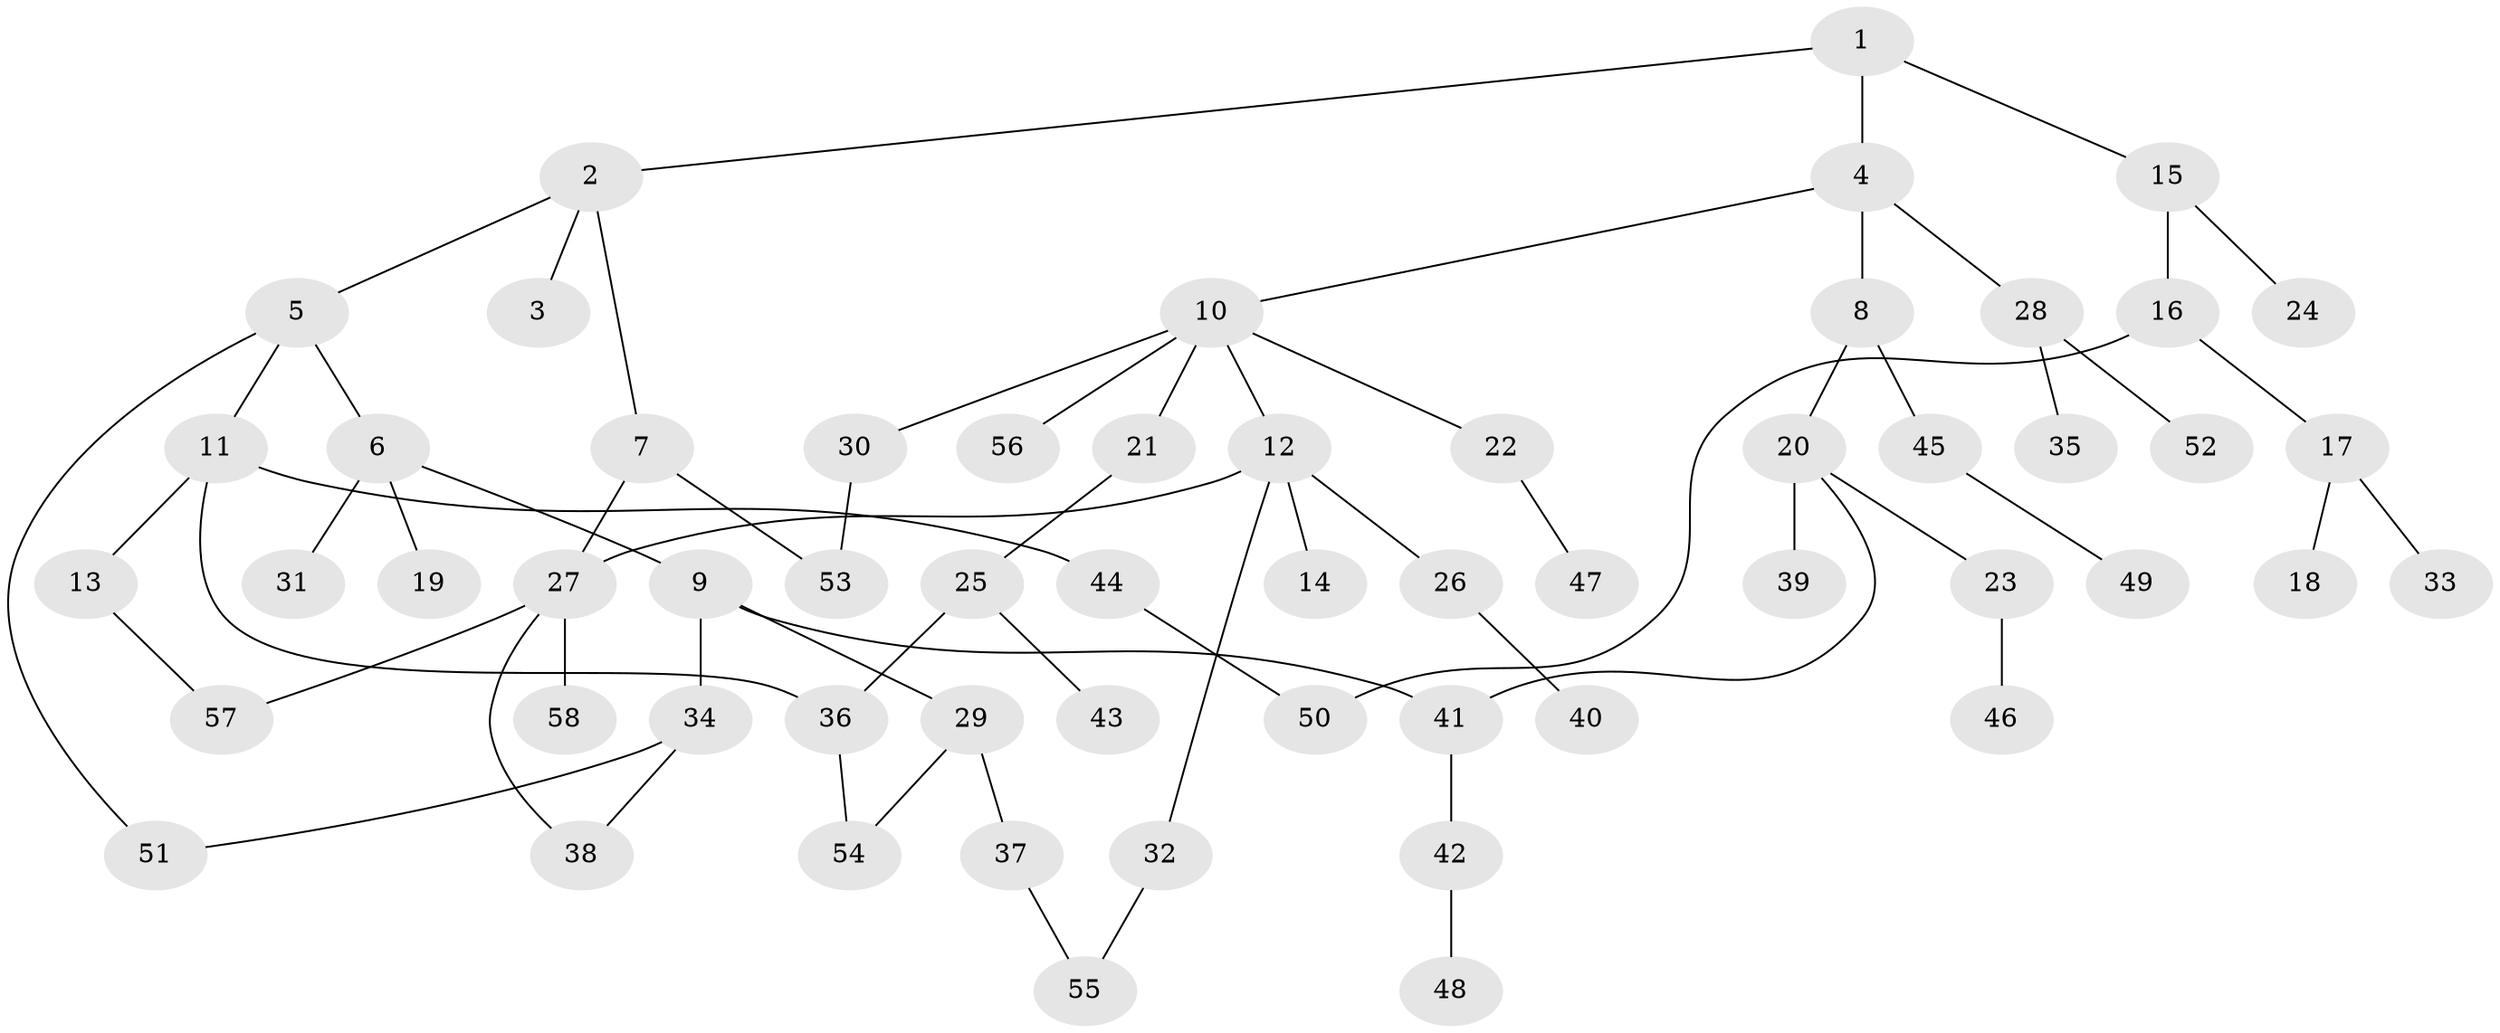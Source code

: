 // Generated by graph-tools (version 1.1) at 2025/00/03/09/25 03:00:58]
// undirected, 58 vertices, 67 edges
graph export_dot {
graph [start="1"]
  node [color=gray90,style=filled];
  1;
  2;
  3;
  4;
  5;
  6;
  7;
  8;
  9;
  10;
  11;
  12;
  13;
  14;
  15;
  16;
  17;
  18;
  19;
  20;
  21;
  22;
  23;
  24;
  25;
  26;
  27;
  28;
  29;
  30;
  31;
  32;
  33;
  34;
  35;
  36;
  37;
  38;
  39;
  40;
  41;
  42;
  43;
  44;
  45;
  46;
  47;
  48;
  49;
  50;
  51;
  52;
  53;
  54;
  55;
  56;
  57;
  58;
  1 -- 2;
  1 -- 4;
  1 -- 15;
  2 -- 3;
  2 -- 5;
  2 -- 7;
  4 -- 8;
  4 -- 10;
  4 -- 28;
  5 -- 6;
  5 -- 11;
  5 -- 51;
  6 -- 9;
  6 -- 19;
  6 -- 31;
  7 -- 27;
  7 -- 53;
  8 -- 20;
  8 -- 45;
  9 -- 29;
  9 -- 34;
  9 -- 41;
  10 -- 12;
  10 -- 21;
  10 -- 22;
  10 -- 30;
  10 -- 56;
  11 -- 13;
  11 -- 44;
  11 -- 36;
  12 -- 14;
  12 -- 26;
  12 -- 32;
  12 -- 27;
  13 -- 57;
  15 -- 16;
  15 -- 24;
  16 -- 17;
  16 -- 50;
  17 -- 18;
  17 -- 33;
  20 -- 23;
  20 -- 39;
  20 -- 41;
  21 -- 25;
  22 -- 47;
  23 -- 46;
  25 -- 36;
  25 -- 43;
  26 -- 40;
  27 -- 57;
  27 -- 58;
  27 -- 38;
  28 -- 35;
  28 -- 52;
  29 -- 37;
  29 -- 54;
  30 -- 53;
  32 -- 55;
  34 -- 38;
  34 -- 51;
  36 -- 54;
  37 -- 55;
  41 -- 42;
  42 -- 48;
  44 -- 50;
  45 -- 49;
}
